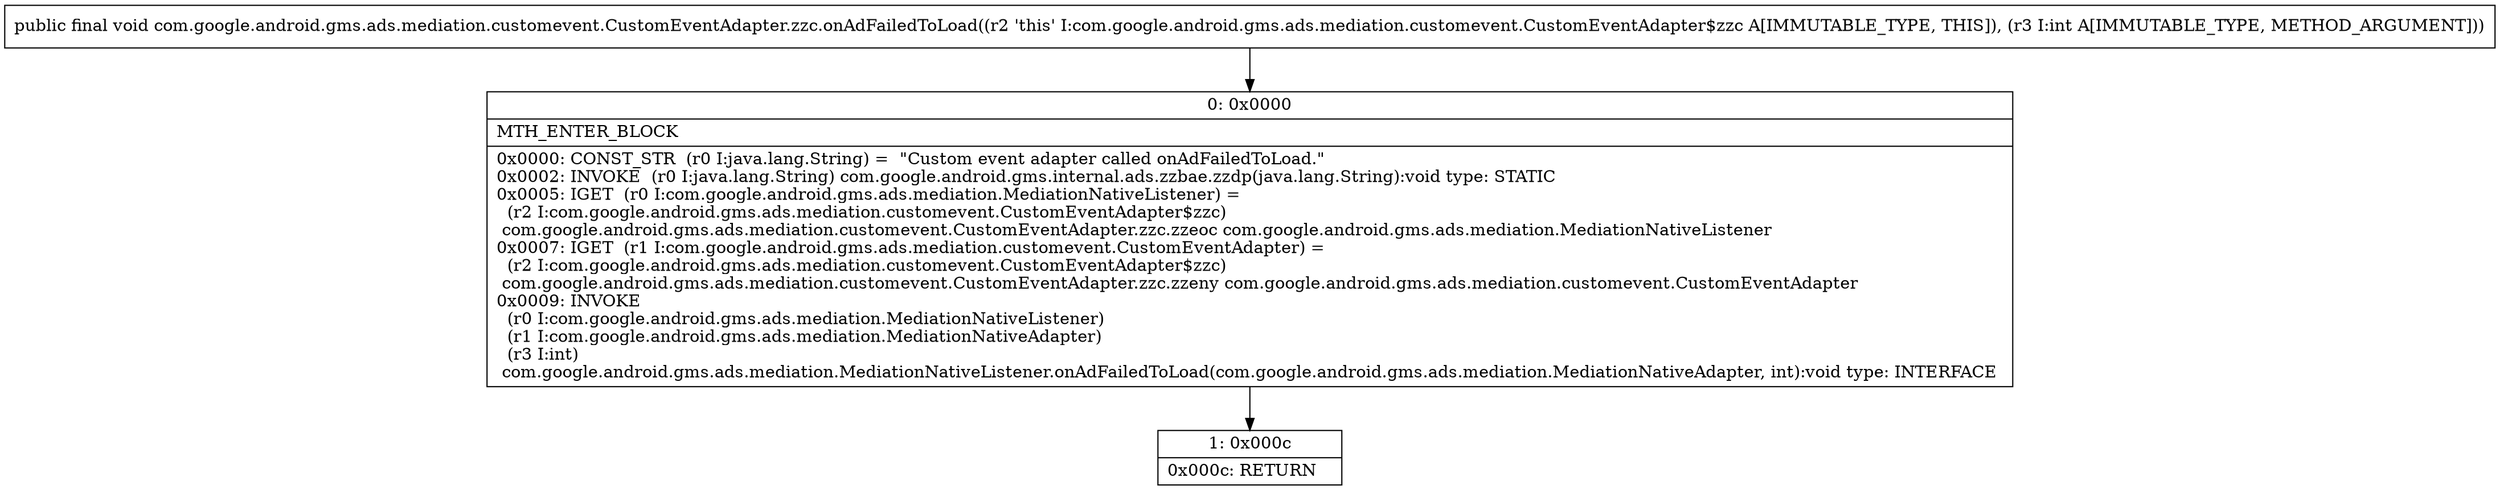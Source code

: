 digraph "CFG forcom.google.android.gms.ads.mediation.customevent.CustomEventAdapter.zzc.onAdFailedToLoad(I)V" {
Node_0 [shape=record,label="{0\:\ 0x0000|MTH_ENTER_BLOCK\l|0x0000: CONST_STR  (r0 I:java.lang.String) =  \"Custom event adapter called onAdFailedToLoad.\" \l0x0002: INVOKE  (r0 I:java.lang.String) com.google.android.gms.internal.ads.zzbae.zzdp(java.lang.String):void type: STATIC \l0x0005: IGET  (r0 I:com.google.android.gms.ads.mediation.MediationNativeListener) = \l  (r2 I:com.google.android.gms.ads.mediation.customevent.CustomEventAdapter$zzc)\l com.google.android.gms.ads.mediation.customevent.CustomEventAdapter.zzc.zzeoc com.google.android.gms.ads.mediation.MediationNativeListener \l0x0007: IGET  (r1 I:com.google.android.gms.ads.mediation.customevent.CustomEventAdapter) = \l  (r2 I:com.google.android.gms.ads.mediation.customevent.CustomEventAdapter$zzc)\l com.google.android.gms.ads.mediation.customevent.CustomEventAdapter.zzc.zzeny com.google.android.gms.ads.mediation.customevent.CustomEventAdapter \l0x0009: INVOKE  \l  (r0 I:com.google.android.gms.ads.mediation.MediationNativeListener)\l  (r1 I:com.google.android.gms.ads.mediation.MediationNativeAdapter)\l  (r3 I:int)\l com.google.android.gms.ads.mediation.MediationNativeListener.onAdFailedToLoad(com.google.android.gms.ads.mediation.MediationNativeAdapter, int):void type: INTERFACE \l}"];
Node_1 [shape=record,label="{1\:\ 0x000c|0x000c: RETURN   \l}"];
MethodNode[shape=record,label="{public final void com.google.android.gms.ads.mediation.customevent.CustomEventAdapter.zzc.onAdFailedToLoad((r2 'this' I:com.google.android.gms.ads.mediation.customevent.CustomEventAdapter$zzc A[IMMUTABLE_TYPE, THIS]), (r3 I:int A[IMMUTABLE_TYPE, METHOD_ARGUMENT])) }"];
MethodNode -> Node_0;
Node_0 -> Node_1;
}

